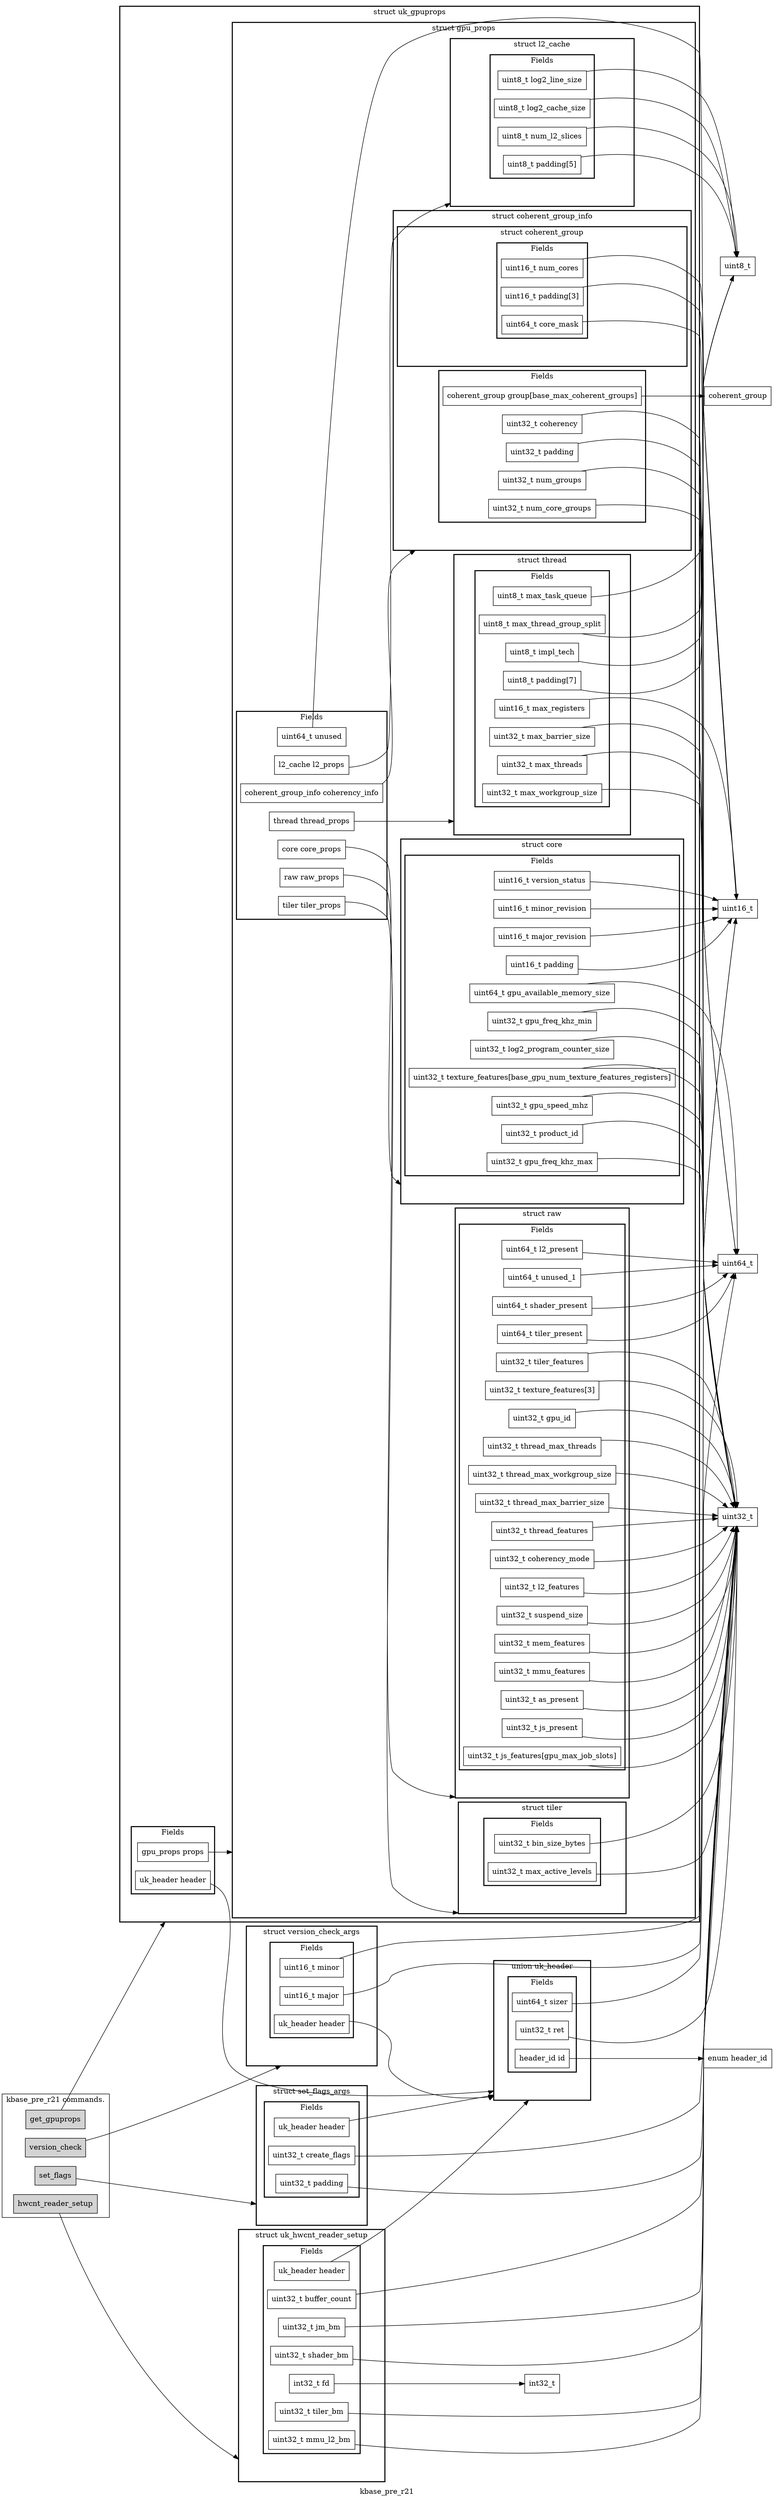 digraph G {
    compound=true;
    label="kbase_pre_r21";
    node [shape=box];
    rankdir=LR;

    subgraph cluster_commands {
        node [shape=box, style=filled, fillcolor=lightgrey];

        label="kbase_pre_r21 commands."
        command_version_check [label=version_check];
        command_set_flags [label=set_flags];
        command_get_gpuprops [label=get_gpuprops];
        command_hwcnt_reader_setup [label=hwcnt_reader_setup];
    }

    enum_header_id [label="enum header_id"];
    subgraph cluster_uk_header {
        label="union uk_header"
        graph [style=bold]

        // Invisible node to connect other fields with this type.
        compound_uk_header [style=invis];

        // Inner types defined in this union.

        subgraph cluster_fields_uk_header
        {
            label="Fields";
            uk_header_id [label="header_id id"];
            uk_header_ret [label="uint32_t ret"];
            uk_header_sizer [label="uint64_t sizer"];
        }
    }
    subgraph cluster_version_check_args {
        label="struct version_check_args"
        graph [style=bold]

        // Invisible node to connect other fields with this type.
        compound_version_check_args [style=invis];

        // Inner types defined in this struct.

        subgraph cluster_fields_version_check_args
        {
            label="Fields";
            version_check_args_header [label="uk_header header"];
            version_check_args_major [label="uint16_t major"];
            version_check_args_minor [label="uint16_t minor"];
        }
    }
    subgraph cluster_set_flags_args {
        label="struct set_flags_args"
        graph [style=bold]

        // Invisible node to connect other fields with this type.
        compound_set_flags_args [style=invis];

        // Inner types defined in this struct.

        subgraph cluster_fields_set_flags_args
        {
            label="Fields";
            set_flags_args_header [label="uk_header header"];
            set_flags_args_create_flags [label="uint32_t create_flags"];
            set_flags_args_padding [label="uint32_t padding"];
        }
    }
    subgraph cluster_uk_gpuprops {
        label="struct uk_gpuprops"
        graph [style=bold]

        // Invisible node to connect other fields with this type.
        compound_uk_gpuprops [style=invis];

        // Inner types defined in this struct.
        subgraph cluster_uk_gpuprops_gpu_props {
            label="struct gpu_props"
            graph [style=bold]

            // Invisible node to connect other fields with this type.
            compound_uk_gpuprops_gpu_props [style=invis];

            // Inner types defined in this struct.
            subgraph cluster_uk_gpuprops_gpu_props_core {
                label="struct core"
                graph [style=bold]

                // Invisible node to connect other fields with this type.
                compound_uk_gpuprops_gpu_props_core [style=invis];

                // Inner types defined in this struct.

                subgraph cluster_fields_uk_gpuprops_gpu_props_core
                {
                    label="Fields";
                    uk_gpuprops_gpu_props_core_product_id [label="uint32_t product_id"];
                    uk_gpuprops_gpu_props_core_version_status [label="uint16_t version_status"];
                    uk_gpuprops_gpu_props_core_minor_revision [label="uint16_t minor_revision"];
                    uk_gpuprops_gpu_props_core_major_revision [label="uint16_t major_revision"];
                    uk_gpuprops_gpu_props_core_padding [label="uint16_t padding"];
                    uk_gpuprops_gpu_props_core_gpu_speed_mhz [label="uint32_t gpu_speed_mhz"];
                    uk_gpuprops_gpu_props_core_gpu_freq_khz_max [label="uint32_t gpu_freq_khz_max"];
                    uk_gpuprops_gpu_props_core_gpu_freq_khz_min [label="uint32_t gpu_freq_khz_min"];
                    uk_gpuprops_gpu_props_core_log2_program_counter_size [label="uint32_t log2_program_counter_size"];
                    uk_gpuprops_gpu_props_core_texture_features [label="uint32_t texture_features[base_gpu_num_texture_features_registers]"];
                    uk_gpuprops_gpu_props_core_gpu_available_memory_size [label="uint64_t gpu_available_memory_size"];
                }
            }
            subgraph cluster_uk_gpuprops_gpu_props_l2_cache {
                label="struct l2_cache"
                graph [style=bold]

                // Invisible node to connect other fields with this type.
                compound_uk_gpuprops_gpu_props_l2_cache [style=invis];

                // Inner types defined in this struct.

                subgraph cluster_fields_uk_gpuprops_gpu_props_l2_cache
                {
                    label="Fields";
                    uk_gpuprops_gpu_props_l2_cache_log2_line_size [label="uint8_t log2_line_size"];
                    uk_gpuprops_gpu_props_l2_cache_log2_cache_size [label="uint8_t log2_cache_size"];
                    uk_gpuprops_gpu_props_l2_cache_num_l2_slices [label="uint8_t num_l2_slices"];
                    uk_gpuprops_gpu_props_l2_cache_padding [label="uint8_t padding[5]"];
                }
            }
            subgraph cluster_uk_gpuprops_gpu_props_tiler {
                label="struct tiler"
                graph [style=bold]

                // Invisible node to connect other fields with this type.
                compound_uk_gpuprops_gpu_props_tiler [style=invis];

                // Inner types defined in this struct.

                subgraph cluster_fields_uk_gpuprops_gpu_props_tiler
                {
                    label="Fields";
                    uk_gpuprops_gpu_props_tiler_bin_size_bytes [label="uint32_t bin_size_bytes"];
                    uk_gpuprops_gpu_props_tiler_max_active_levels [label="uint32_t max_active_levels"];
                }
            }
            subgraph cluster_uk_gpuprops_gpu_props_thread {
                label="struct thread"
                graph [style=bold]

                // Invisible node to connect other fields with this type.
                compound_uk_gpuprops_gpu_props_thread [style=invis];

                // Inner types defined in this struct.

                subgraph cluster_fields_uk_gpuprops_gpu_props_thread
                {
                    label="Fields";
                    uk_gpuprops_gpu_props_thread_max_threads [label="uint32_t max_threads"];
                    uk_gpuprops_gpu_props_thread_max_workgroup_size [label="uint32_t max_workgroup_size"];
                    uk_gpuprops_gpu_props_thread_max_barrier_size [label="uint32_t max_barrier_size"];
                    uk_gpuprops_gpu_props_thread_max_registers [label="uint16_t max_registers"];
                    uk_gpuprops_gpu_props_thread_max_task_queue [label="uint8_t max_task_queue"];
                    uk_gpuprops_gpu_props_thread_max_thread_group_split [label="uint8_t max_thread_group_split"];
                    uk_gpuprops_gpu_props_thread_impl_tech [label="uint8_t impl_tech"];
                    uk_gpuprops_gpu_props_thread_padding [label="uint8_t padding[7]"];
                }
            }
            subgraph cluster_uk_gpuprops_gpu_props_raw {
                label="struct raw"
                graph [style=bold]

                // Invisible node to connect other fields with this type.
                compound_uk_gpuprops_gpu_props_raw [style=invis];

                // Inner types defined in this struct.

                subgraph cluster_fields_uk_gpuprops_gpu_props_raw
                {
                    label="Fields";
                    uk_gpuprops_gpu_props_raw_shader_present [label="uint64_t shader_present"];
                    uk_gpuprops_gpu_props_raw_tiler_present [label="uint64_t tiler_present"];
                    uk_gpuprops_gpu_props_raw_l2_present [label="uint64_t l2_present"];
                    uk_gpuprops_gpu_props_raw_unused_1 [label="uint64_t unused_1"];
                    uk_gpuprops_gpu_props_raw_l2_features [label="uint32_t l2_features"];
                    uk_gpuprops_gpu_props_raw_suspend_size [label="uint32_t suspend_size"];
                    uk_gpuprops_gpu_props_raw_mem_features [label="uint32_t mem_features"];
                    uk_gpuprops_gpu_props_raw_mmu_features [label="uint32_t mmu_features"];
                    uk_gpuprops_gpu_props_raw_as_present [label="uint32_t as_present"];
                    uk_gpuprops_gpu_props_raw_js_present [label="uint32_t js_present"];
                    uk_gpuprops_gpu_props_raw_js_features [label="uint32_t js_features[gpu_max_job_slots]"];
                    uk_gpuprops_gpu_props_raw_tiler_features [label="uint32_t tiler_features"];
                    uk_gpuprops_gpu_props_raw_texture_features [label="uint32_t texture_features[3]"];
                    uk_gpuprops_gpu_props_raw_gpu_id [label="uint32_t gpu_id"];
                    uk_gpuprops_gpu_props_raw_thread_max_threads [label="uint32_t thread_max_threads"];
                    uk_gpuprops_gpu_props_raw_thread_max_workgroup_size [label="uint32_t thread_max_workgroup_size"];
                    uk_gpuprops_gpu_props_raw_thread_max_barrier_size [label="uint32_t thread_max_barrier_size"];
                    uk_gpuprops_gpu_props_raw_thread_features [label="uint32_t thread_features"];
                    uk_gpuprops_gpu_props_raw_coherency_mode [label="uint32_t coherency_mode"];
                }
            }
            subgraph cluster_uk_gpuprops_gpu_props_coherent_group_info {
                label="struct coherent_group_info"
                graph [style=bold]

                // Invisible node to connect other fields with this type.
                compound_uk_gpuprops_gpu_props_coherent_group_info [style=invis];

                // Inner types defined in this struct.
                subgraph cluster_uk_gpuprops_gpu_props_coherent_group_info_coherent_group {
                    label="struct coherent_group"
                    graph [style=bold]

                    // Invisible node to connect other fields with this type.
                    compound_uk_gpuprops_gpu_props_coherent_group_info_coherent_group [style=invis];

                    // Inner types defined in this struct.

                    subgraph cluster_fields_uk_gpuprops_gpu_props_coherent_group_info_coherent_group
                    {
                        label="Fields";
                        uk_gpuprops_gpu_props_coherent_group_info_coherent_group_core_mask [label="uint64_t core_mask"];
                        uk_gpuprops_gpu_props_coherent_group_info_coherent_group_num_cores [label="uint16_t num_cores"];
                        uk_gpuprops_gpu_props_coherent_group_info_coherent_group_padding [label="uint16_t padding[3]"];
                    }
                }

                subgraph cluster_fields_uk_gpuprops_gpu_props_coherent_group_info
                {
                    label="Fields";
                    uk_gpuprops_gpu_props_coherent_group_info_num_groups [label="uint32_t num_groups"];
                    uk_gpuprops_gpu_props_coherent_group_info_num_core_groups [label="uint32_t num_core_groups"];
                    uk_gpuprops_gpu_props_coherent_group_info_coherency [label="uint32_t coherency"];
                    uk_gpuprops_gpu_props_coherent_group_info_padding [label="uint32_t padding"];
                    uk_gpuprops_gpu_props_coherent_group_info_group [label="coherent_group group[base_max_coherent_groups]"];
                }
            }

            subgraph cluster_fields_uk_gpuprops_gpu_props
            {
                label="Fields";
                uk_gpuprops_gpu_props_core_props [label="core core_props"];
                uk_gpuprops_gpu_props_l2_props [label="l2_cache l2_props"];
                uk_gpuprops_gpu_props_unused [label="uint64_t unused"];
                uk_gpuprops_gpu_props_tiler_props [label="tiler tiler_props"];
                uk_gpuprops_gpu_props_thread_props [label="thread thread_props"];
                uk_gpuprops_gpu_props_raw_props [label="raw raw_props"];
                uk_gpuprops_gpu_props_coherency_info [label="coherent_group_info coherency_info"];
            }
        }

        subgraph cluster_fields_uk_gpuprops
        {
            label="Fields";
            uk_gpuprops_header [label="uk_header header"];
            uk_gpuprops_props [label="gpu_props props"];
        }
    }
    subgraph cluster_uk_hwcnt_reader_setup {
        label="struct uk_hwcnt_reader_setup"
        graph [style=bold]

        // Invisible node to connect other fields with this type.
        compound_uk_hwcnt_reader_setup [style=invis];

        // Inner types defined in this struct.

        subgraph cluster_fields_uk_hwcnt_reader_setup
        {
            label="Fields";
            uk_hwcnt_reader_setup_header [label="uk_header header"];
            uk_hwcnt_reader_setup_buffer_count [label="uint32_t buffer_count"];
            uk_hwcnt_reader_setup_jm_bm [label="uint32_t jm_bm"];
            uk_hwcnt_reader_setup_shader_bm [label="uint32_t shader_bm"];
            uk_hwcnt_reader_setup_tiler_bm [label="uint32_t tiler_bm"];
            uk_hwcnt_reader_setup_mmu_l2_bm [label="uint32_t mmu_l2_bm"];
            uk_hwcnt_reader_setup_fd [label="int32_t fd"];
        }
    }

    // Edges for uk_header
    uk_header_id -> enum_header_id;
    uk_header_ret -> uint32_t;
    uk_header_sizer -> uint64_t;
    // Edges for version_check_args
    version_check_args_header -> compound_uk_header [lhead=cluster_uk_header];
    version_check_args_major -> uint16_t;
    version_check_args_minor -> uint16_t;
    // Edges for set_flags_args
    set_flags_args_header -> compound_uk_header [lhead=cluster_uk_header];
    set_flags_args_create_flags -> uint32_t;
    set_flags_args_padding -> uint32_t;
    // Edges for uk_gpuprops
    uk_gpuprops_header -> compound_uk_header [lhead=cluster_uk_header];
    uk_gpuprops_props -> compound_uk_gpuprops_gpu_props [lhead=cluster_uk_gpuprops_gpu_props];
    // Edges for uk_gpuprops_gpu_props
    uk_gpuprops_gpu_props_core_props -> compound_uk_gpuprops_gpu_props_core [lhead=cluster_uk_gpuprops_gpu_props_core];
    uk_gpuprops_gpu_props_l2_props -> compound_uk_gpuprops_gpu_props_l2_cache [lhead=cluster_uk_gpuprops_gpu_props_l2_cache];
    uk_gpuprops_gpu_props_unused -> uint64_t;
    uk_gpuprops_gpu_props_tiler_props -> compound_uk_gpuprops_gpu_props_tiler [lhead=cluster_uk_gpuprops_gpu_props_tiler];
    uk_gpuprops_gpu_props_thread_props -> compound_uk_gpuprops_gpu_props_thread [lhead=cluster_uk_gpuprops_gpu_props_thread];
    uk_gpuprops_gpu_props_raw_props -> compound_uk_gpuprops_gpu_props_raw [lhead=cluster_uk_gpuprops_gpu_props_raw];
    uk_gpuprops_gpu_props_coherency_info -> compound_uk_gpuprops_gpu_props_coherent_group_info [lhead=cluster_uk_gpuprops_gpu_props_coherent_group_info];
    // Edges for uk_gpuprops_gpu_props_core
    uk_gpuprops_gpu_props_core_product_id -> uint32_t;
    uk_gpuprops_gpu_props_core_version_status -> uint16_t;
    uk_gpuprops_gpu_props_core_minor_revision -> uint16_t;
    uk_gpuprops_gpu_props_core_major_revision -> uint16_t;
    uk_gpuprops_gpu_props_core_padding -> uint16_t;
    uk_gpuprops_gpu_props_core_gpu_speed_mhz -> uint32_t;
    uk_gpuprops_gpu_props_core_gpu_freq_khz_max -> uint32_t;
    uk_gpuprops_gpu_props_core_gpu_freq_khz_min -> uint32_t;
    uk_gpuprops_gpu_props_core_log2_program_counter_size -> uint32_t;
    uk_gpuprops_gpu_props_core_texture_features -> uint32_t;
    uk_gpuprops_gpu_props_core_gpu_available_memory_size -> uint64_t;
    // Edges for uk_gpuprops_gpu_props_l2_cache
    uk_gpuprops_gpu_props_l2_cache_log2_line_size -> uint8_t;
    uk_gpuprops_gpu_props_l2_cache_log2_cache_size -> uint8_t;
    uk_gpuprops_gpu_props_l2_cache_num_l2_slices -> uint8_t;
    uk_gpuprops_gpu_props_l2_cache_padding -> uint8_t;
    // Edges for uk_gpuprops_gpu_props_tiler
    uk_gpuprops_gpu_props_tiler_bin_size_bytes -> uint32_t;
    uk_gpuprops_gpu_props_tiler_max_active_levels -> uint32_t;
    // Edges for uk_gpuprops_gpu_props_thread
    uk_gpuprops_gpu_props_thread_max_threads -> uint32_t;
    uk_gpuprops_gpu_props_thread_max_workgroup_size -> uint32_t;
    uk_gpuprops_gpu_props_thread_max_barrier_size -> uint32_t;
    uk_gpuprops_gpu_props_thread_max_registers -> uint16_t;
    uk_gpuprops_gpu_props_thread_max_task_queue -> uint8_t;
    uk_gpuprops_gpu_props_thread_max_thread_group_split -> uint8_t;
    uk_gpuprops_gpu_props_thread_impl_tech -> uint8_t;
    uk_gpuprops_gpu_props_thread_padding -> uint8_t;
    // Edges for uk_gpuprops_gpu_props_raw
    uk_gpuprops_gpu_props_raw_shader_present -> uint64_t;
    uk_gpuprops_gpu_props_raw_tiler_present -> uint64_t;
    uk_gpuprops_gpu_props_raw_l2_present -> uint64_t;
    uk_gpuprops_gpu_props_raw_unused_1 -> uint64_t;
    uk_gpuprops_gpu_props_raw_l2_features -> uint32_t;
    uk_gpuprops_gpu_props_raw_suspend_size -> uint32_t;
    uk_gpuprops_gpu_props_raw_mem_features -> uint32_t;
    uk_gpuprops_gpu_props_raw_mmu_features -> uint32_t;
    uk_gpuprops_gpu_props_raw_as_present -> uint32_t;
    uk_gpuprops_gpu_props_raw_js_present -> uint32_t;
    uk_gpuprops_gpu_props_raw_js_features -> uint32_t;
    uk_gpuprops_gpu_props_raw_tiler_features -> uint32_t;
    uk_gpuprops_gpu_props_raw_texture_features -> uint32_t;
    uk_gpuprops_gpu_props_raw_gpu_id -> uint32_t;
    uk_gpuprops_gpu_props_raw_thread_max_threads -> uint32_t;
    uk_gpuprops_gpu_props_raw_thread_max_workgroup_size -> uint32_t;
    uk_gpuprops_gpu_props_raw_thread_max_barrier_size -> uint32_t;
    uk_gpuprops_gpu_props_raw_thread_features -> uint32_t;
    uk_gpuprops_gpu_props_raw_coherency_mode -> uint32_t;
    // Edges for uk_gpuprops_gpu_props_coherent_group_info
    uk_gpuprops_gpu_props_coherent_group_info_num_groups -> uint32_t;
    uk_gpuprops_gpu_props_coherent_group_info_num_core_groups -> uint32_t;
    uk_gpuprops_gpu_props_coherent_group_info_coherency -> uint32_t;
    uk_gpuprops_gpu_props_coherent_group_info_padding -> uint32_t;
    uk_gpuprops_gpu_props_coherent_group_info_group -> coherent_group;
    // Edges for uk_gpuprops_gpu_props_coherent_group_info_coherent_group
    uk_gpuprops_gpu_props_coherent_group_info_coherent_group_core_mask -> uint64_t;
    uk_gpuprops_gpu_props_coherent_group_info_coherent_group_num_cores -> uint16_t;
    uk_gpuprops_gpu_props_coherent_group_info_coherent_group_padding -> uint16_t;
    // Edges for uk_hwcnt_reader_setup
    uk_hwcnt_reader_setup_header -> compound_uk_header [lhead=cluster_uk_header];
    uk_hwcnt_reader_setup_buffer_count -> uint32_t;
    uk_hwcnt_reader_setup_jm_bm -> uint32_t;
    uk_hwcnt_reader_setup_shader_bm -> uint32_t;
    uk_hwcnt_reader_setup_tiler_bm -> uint32_t;
    uk_hwcnt_reader_setup_mmu_l2_bm -> uint32_t;
    uk_hwcnt_reader_setup_fd -> int32_t;

    command_version_check -> compound_version_check_args [lhead=cluster_version_check_args];
    command_set_flags -> compound_set_flags_args [lhead=cluster_set_flags_args];
    command_get_gpuprops -> compound_uk_gpuprops [lhead=cluster_uk_gpuprops];
    command_hwcnt_reader_setup -> compound_uk_hwcnt_reader_setup [lhead=cluster_uk_hwcnt_reader_setup];
}
